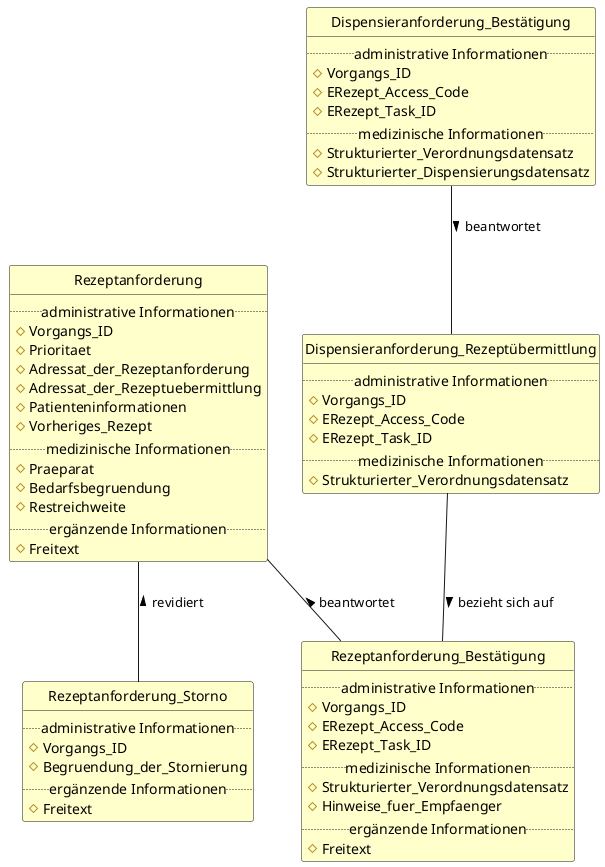 @startuml

'top to bottom direction

'skinparam linetype ortho
hide circle
hide methods

class "Rezeptanforderung" as Rezeptanforderung #BUSINESS {
    ..administrative Informationen..
    #Vorgangs_ID
    #Prioritaet
    #Adressat_der_Rezeptanforderung
    #Adressat_der_Rezeptuebermittlung
    #Patienteninformationen
    #Vorheriges_Rezept
    ..medizinische Informationen..
    #Praeparat
    #Bedarfsbegruendung
    #Restreichweite
    ..ergänzende Informationen..
    #Freitext
}

class "Rezeptanforderung_Storno" as Rezeptanforderung_Storno #BUSINESS {
    ..administrative Informationen..
    #Vorgangs_ID
    #Begruendung_der_Stornierung
    ..ergänzende Informationen..
    #Freitext
}

class "Rezeptanforderung_Bestätigung" as Rezeptanforderung_Bestätigung #BUSINESS {
    ..administrative Informationen..
    #Vorgangs_ID
    #ERezept_Access_Code
    #ERezept_Task_ID
    ..medizinische Informationen..
    #Strukturierter_Verordnungsdatensatz
    #Hinweise_fuer_Empfaenger
    ..ergänzende Informationen..
    #Freitext
}

class "Dispensieranforderung_Rezeptübermittlung" as Dispensieranforderung_Rezeptübermittlung #BUSINESS {
    ..administrative Informationen..
    #Vorgangs_ID
    #ERezept_Access_Code
    #ERezept_Task_ID
    ..medizinische Informationen..
    #Strukturierter_Verordnungsdatensatz
}

class "Dispensieranforderung_Bestätigung" as Dispensieranforderung_Bestätigung #BUSINESS {
    ..administrative Informationen..
    #Vorgangs_ID
    #ERezept_Access_Code
    #ERezept_Task_ID
    ..medizinische Informationen..
    #Strukturierter_Verordnungsdatensatz
    #Strukturierter_Dispensierungsdatensatz
}

Rezeptanforderung_Storno -up- Rezeptanforderung: revidiert >
Rezeptanforderung_Bestätigung -up- Rezeptanforderung: beantwortet >
Dispensieranforderung_Bestätigung -- Dispensieranforderung_Rezeptübermittlung: beantwortet >
Dispensieranforderung_Rezeptübermittlung -- Rezeptanforderung_Bestätigung: bezieht sich auf >

@enduml